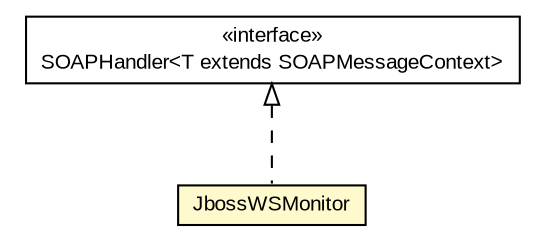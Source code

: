 #!/usr/local/bin/dot
#
# Class diagram 
# Generated by UMLGraph version R5_6-24-gf6e263 (http://www.umlgraph.org/)
#

digraph G {
	edge [fontname="arial",fontsize=10,labelfontname="arial",labelfontsize=10];
	node [fontname="arial",fontsize=10,shape=plaintext];
	nodesep=0.25;
	ranksep=0.5;
	// org.miloss.fgsms.agents.JbossWSMonitor
	c742860 [label=<<table title="org.miloss.fgsms.agents.JbossWSMonitor" border="0" cellborder="1" cellspacing="0" cellpadding="2" port="p" bgcolor="lemonChiffon" href="./JbossWSMonitor.html">
		<tr><td><table border="0" cellspacing="0" cellpadding="1">
<tr><td align="center" balign="center"> JbossWSMonitor </td></tr>
		</table></td></tr>
		</table>>, URL="./JbossWSMonitor.html", fontname="arial", fontcolor="black", fontsize=10.0];
	//org.miloss.fgsms.agents.JbossWSMonitor implements javax.xml.ws.handler.soap.SOAPHandler<T extends javax.xml.ws.handler.soap.SOAPMessageContext>
	c743161:p -> c742860:p [dir=back,arrowtail=empty,style=dashed];
	// javax.xml.ws.handler.soap.SOAPHandler<T extends javax.xml.ws.handler.soap.SOAPMessageContext>
	c743161 [label=<<table title="javax.xml.ws.handler.soap.SOAPHandler" border="0" cellborder="1" cellspacing="0" cellpadding="2" port="p" href="http://java.sun.com/j2se/1.4.2/docs/api/javax/xml/ws/handler/soap/SOAPHandler.html">
		<tr><td><table border="0" cellspacing="0" cellpadding="1">
<tr><td align="center" balign="center"> &#171;interface&#187; </td></tr>
<tr><td align="center" balign="center"> SOAPHandler&lt;T extends SOAPMessageContext&gt; </td></tr>
		</table></td></tr>
		</table>>, URL="http://java.sun.com/j2se/1.4.2/docs/api/javax/xml/ws/handler/soap/SOAPHandler.html", fontname="arial", fontcolor="black", fontsize=10.0];
}

